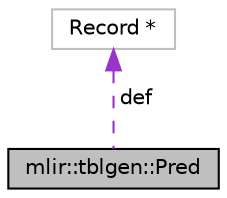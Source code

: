 digraph "mlir::tblgen::Pred"
{
  bgcolor="transparent";
  edge [fontname="Helvetica",fontsize="10",labelfontname="Helvetica",labelfontsize="10"];
  node [fontname="Helvetica",fontsize="10",shape=record];
  Node5 [label="mlir::tblgen::Pred",height=0.2,width=0.4,color="black", fillcolor="grey75", style="filled", fontcolor="black"];
  Node6 -> Node5 [dir="back",color="darkorchid3",fontsize="10",style="dashed",label=" def" ,fontname="Helvetica"];
  Node6 [label="Record *",height=0.2,width=0.4,color="grey75"];
}
